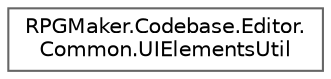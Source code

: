 digraph "クラス階層図"
{
 // LATEX_PDF_SIZE
  bgcolor="transparent";
  edge [fontname=Helvetica,fontsize=10,labelfontname=Helvetica,labelfontsize=10];
  node [fontname=Helvetica,fontsize=10,shape=box,height=0.2,width=0.4];
  rankdir="LR";
  Node0 [id="Node000000",label="RPGMaker.Codebase.Editor.\lCommon.UIElementsUtil",height=0.2,width=0.4,color="grey40", fillcolor="white", style="filled",URL="$dd/da3/class_r_p_g_maker_1_1_codebase_1_1_editor_1_1_common_1_1_u_i_elements_util.html",tooltip="😁 ユーザー・インターフェース要素ユーティリティー"];
}
